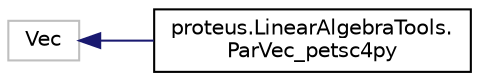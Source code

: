digraph "Graphical Class Hierarchy"
{
 // LATEX_PDF_SIZE
  edge [fontname="Helvetica",fontsize="10",labelfontname="Helvetica",labelfontsize="10"];
  node [fontname="Helvetica",fontsize="10",shape=record];
  rankdir="LR";
  Node42 [label="Vec",height=0.2,width=0.4,color="grey75", fillcolor="white", style="filled",tooltip=" "];
  Node42 -> Node0 [dir="back",color="midnightblue",fontsize="10",style="solid",fontname="Helvetica"];
  Node0 [label="proteus.LinearAlgebraTools.\lParVec_petsc4py",height=0.2,width=0.4,color="black", fillcolor="white", style="filled",URL="$dc/d75/classproteus_1_1LinearAlgebraTools_1_1ParVec__petsc4py.html",tooltip=" "];
}
